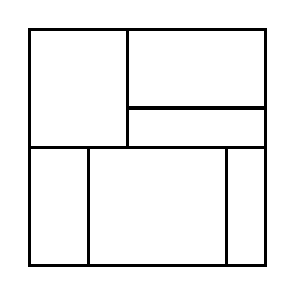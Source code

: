 \begin{tikzpicture}[very thick, scale=.5]
    \draw (0,3) rectangle (5/2,6);
    \draw (5/2,4) rectangle (6,6);
    \draw (5/2,3) rectangle (6,4);
    \draw (0,0) rectangle (3/2,3);
    \draw (3/2,0) rectangle (5,3);
    \draw (5,0) rectangle (6,3);
\end{tikzpicture}
